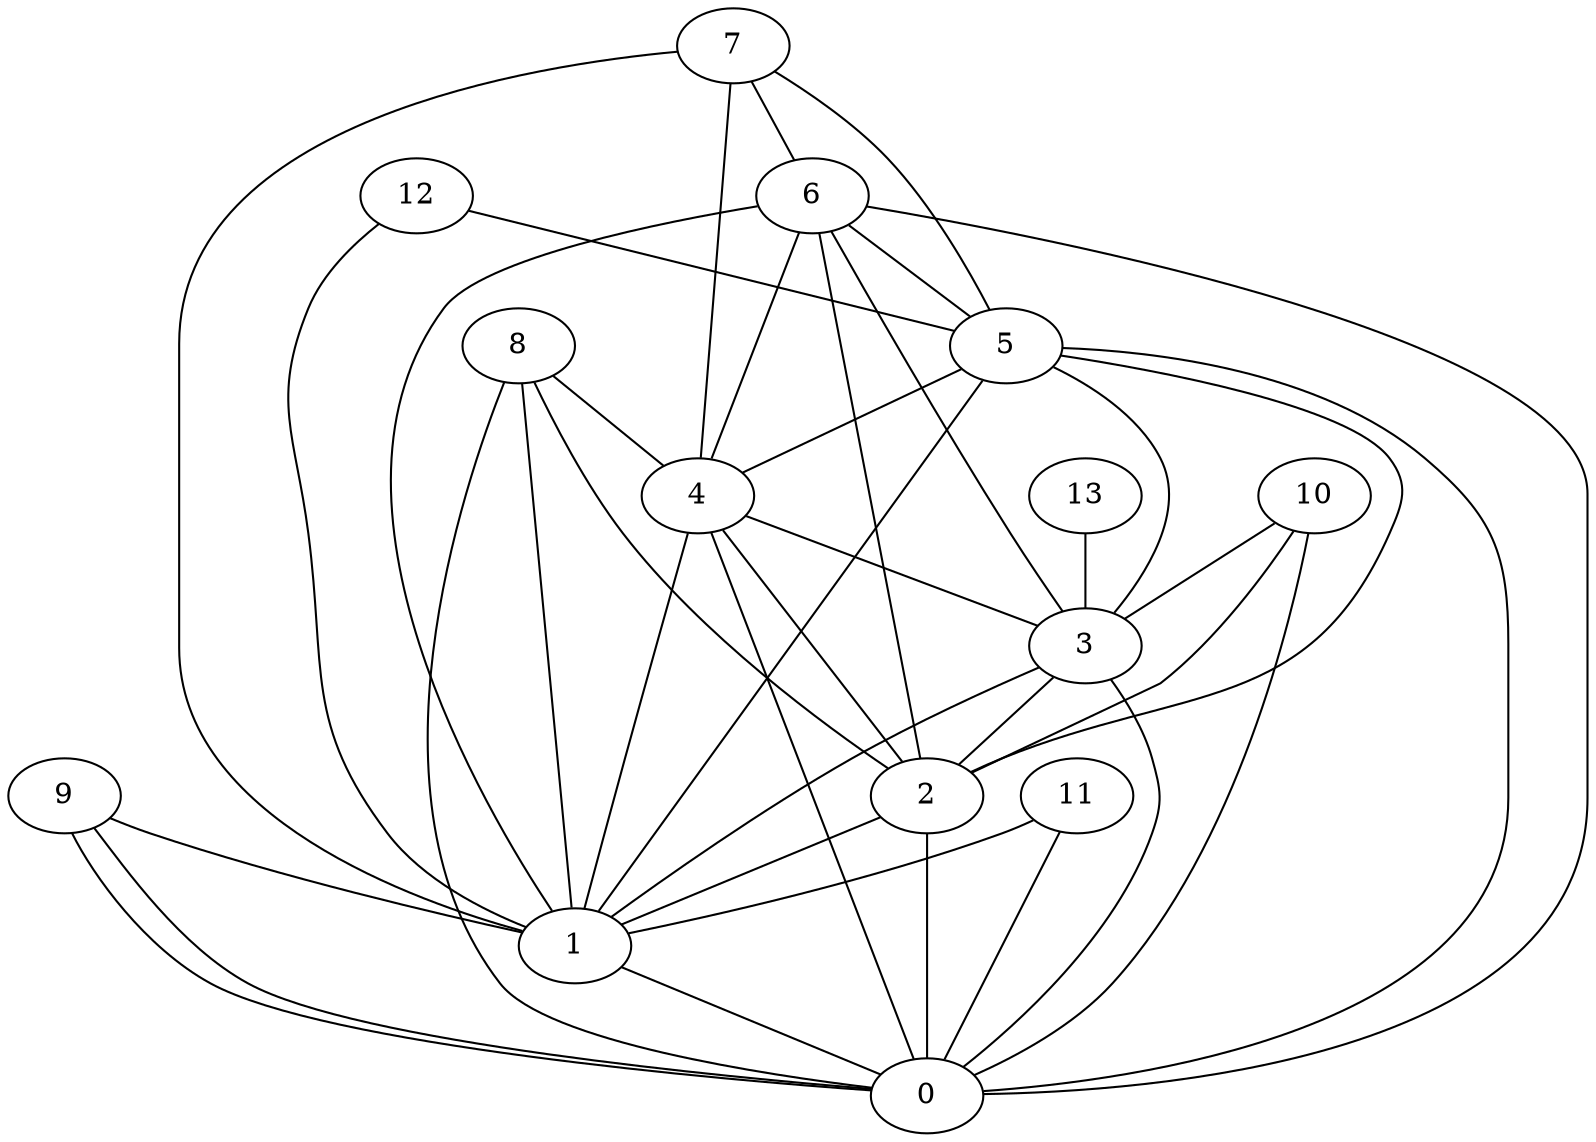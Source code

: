 graph G {
0;
1;
2;
3;
4;
5;
6;
7;
8;
9;
10;
11;
12;
13;
13--3 ;
12--5 ;
12--1 ;
11--1 ;
11--0 ;
10--0 ;
10--3 ;
10--2 ;
9--0 ;
9--0 ;
9--1 ;
8--2 ;
8--0 ;
8--4 ;
8--1 ;
7--6 ;
7--5 ;
7--4 ;
7--1 ;
6--5 ;
6--1 ;
6--0 ;
6--3 ;
6--4 ;
6--2 ;
5--3 ;
5--2 ;
5--1 ;
5--0 ;
5--4 ;
4--2 ;
4--1 ;
4--3 ;
4--0 ;
3--1 ;
3--0 ;
3--2 ;
2--0 ;
2--1 ;
1--0 ;
}
